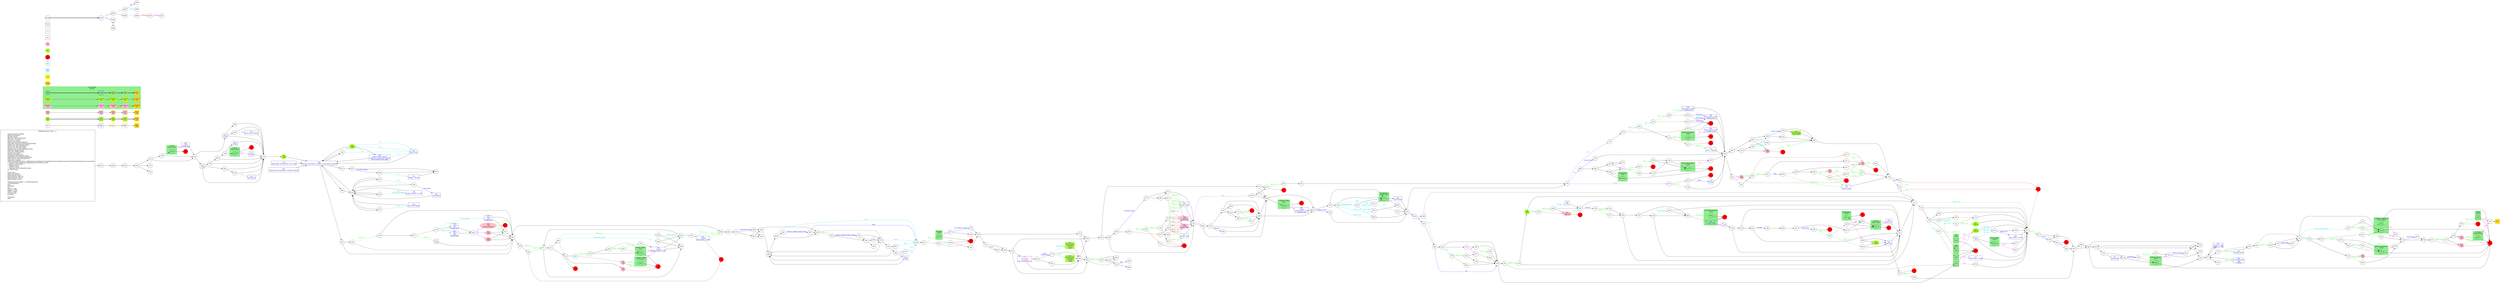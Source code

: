 digraph "Fighting Fantasy: Title" {
	// graph defaults
	rankdir=LR
	mclimit=50
	nodesep=.3 // changes horizontal separation of nodes
	ranksep=.4 // changes vertical separation of nodes
	node [height=.7
		width=.7
		shape=ellipse
		margin=0]
	edge[weight=5]

	// a box for a graph label
	// note that you can override the defaults set above
	title [label = "Fighting Fantasy: Title --/--/--\n\n \
		Light Green Fill: Benefits\l \
		Pink Fill: Penalties\l \
		Red Fill: Death\l \
		Blue Text: Key Items/Events\l \
		Red Text: Lost Items\l \
		Purple Text: Shops\l \
		Blue Line: Forced Items/Events\l \
		Light Blue Text/Line: Optional Items/Events\l \
		Purple Line: Dice Related Events\l \
		Green Line: Stat Test Passed\l \
		Brown Line: Stat Test Failed\l \
		Magenta Line: Combat Related Events\l \
		Grey Text: Riddle Answer\l \
		Grey Line: Hidden Option\l \
		Orange Line: Spells\l \
		Red Line: Possible Error\l \
		Gold/Yellow Fill: Required Nodes\l \
		Light Blue Fill: Recommended Nodes\l \
		Gold Outline: Recommended Path\l \
		Green Box: Combat\l \
		SK/ST/LK/AS/AR/TM/CW/CL: Skill/Stamina/Luck/Attack Strength/Attack Round/Time/Consecutive Win Round/Consecutive Lose Round\l \
		?: Chance of this happening, depending on instructions in text\l \
		*: Special Combat Rules\l \
		-: Negative Status\l \
		+: Positive Status\l \
		^: Damage can be reduced by items\l \
		@: Take 2 items\l\l \
		Starts with:\l \
		Initial Gun Skill: 8\l \
		Initial Reload Skill: 8\l \
		Initial Stamina: 4d6+24\l \
		Initial Physical: 1d6+6\l \
		Initial Mental: 1d6+6\l\l \
		skill/stamina/luck potion: +all SK/ST/LK&1ILK\l \
		3 healing potions\l \
		map\l \
		30 bullets\l \
		gun\l \
		sword (+2off)\l \
		dagger (+1off)\l \
		armor (+2def)\l \
		50 silver gert\l \
		backpack\l\l \
		Comments:\l \
		none\l \
		"
		shape = "box"
		margin = 0.1]

	subgraph Required {
		node [style = "filled" color = "gold" fillcolor = "gold" fontcolor = "blue" shape = "rect"]
		key3
		boo5
		dam5
		monboo5
		mondam5
		mon5
		ending [fontcolor = "black" shape = "octagon"]
		703
	}

	subgraph Required2 {
		node [style = "filled" color = "#FFF700" fillcolor = "#FFF700" fontcolor = "blue" shape = "rect"]
		req2
	}

	subgraph Recommended {
		node [penwidth = 3 color = "gold"]
		txt2
		key2 [shape = "rect" fontcolor = "blue"]
		boo3 [style = "filled" fillcolor = "greenyellow"]
		boo4 [style = "filled" fillcolor = "greenyellow"]
		dam3 [style = "filled" fillcolor = "pink"]
		dam4 [style = "filled" fillcolor = "pink"]
		monboo3 [style = "filled" fillcolor = "greenyellow"]
		monboo4 [style = "filled" fillcolor = "greenyellow"]
		mondam3 [style = "filled" fillcolor = "pink"]
		mondam4 [style = "filled" fillcolor = "pink"]
		mon3
		mon4
	}
	
	subgraph Optional {
		node [style = "filled" color = "paleturquoise1" fillcolor = "paleturquoise1" fontcolor = "blue" shape = "rect"]
		opt
	}

	subgraph Combat {
		style = "filled" color = "palegreen2"
		subgraph cluster_MONSTER {
			label = "? MONSTER\n 0/0 0/0"
			mon1 [label = "\N\n text"]
			mon2 [shape = "rect" fontcolor = "blue" label = "\N\n text"]
			mon3 [label = "\N\n text"]
			mon4 [shape = "rect" fontcolor = "blue" label = "\N\n text"]
			mon5 [shape = "rect" fontcolor = "blue" label = "\N\n text"]
			monboo1 [style = "filled" color = "greenyellow" label = "\N\n text"]
			monboo2 [shape = "rect" style = "filled" color = "greenyellow" fontcolor = "blue" label = "\N\n text"]
			monboo3 [label = "\N\n text"]
			monboo4 [shape = "rect" fontcolor = "blue" label = "\N\n text"]
			monboo5 [shape = "rect" fontcolor = "blue" label = "\N\n text"]
			mondam1 [style = "filled" color = "pink" label = "\N\n text"]
			mondam2 [shape = "rect" style = "filled" color = "pink" fontcolor = "blue" label = "\N\n text"]
			mondam3 [label = "\N\n text"]
			mondam4 [shape = "rect" fontcolor = "blue" label = "\N\n text"]
			mondam5 [shape = "rect" fontcolor = "blue" label = "\N\n text"]
		}
		cbt
		
		subgraph cluster_CRAKE {
			label = "2 Crake\n 14/1/1 12/1/1"
			140
		}
		
		subgraph cluster_THUG {
			label = "2 Thug\n 12/2/1 10/1/2"
			789
		}
		
		subgraph cluster_MASKER_GOBLIN {
			label = "2 Masker Goblin\n 8/1/1 8/1/1"
			634
		}
		
		subgraph cluster_MASKER_GOBLIN_2 {
			label = "Masker Goblin\n 9/1/1"
			519
		}
		
		subgraph cluster_ASSASSIN {
			label = "Assassin\n 15/2/2"
			587
		}
		
		subgraph cluster_STICKLE_BACK_SPIDER {
			label = "Stickle-back Spider\n 15/3/2"
			158
		}
		
		subgraph cluster_SWAMP_TROLL_HUNTER {
			label = "Swamp Troll Hunter\n 26/3/2"
			157
		}
		
		subgraph cluster_SWAMP_TROLL {
			label = "Swamp Troll\n 13/2/1"
			184
		}
		
		subgraph cluster_YETI {
			label = "Yeti\n 25/3/3"
			077
			750
			339
		}
		
		subgraph cluster_YETI2 {
			label = "Yeti\n 12/2/1"
			194
		}
		
		subgraph cluster_HOLY_PALADIN {
			label = "Holy Paladin\n 26/4/3"
			444
		}
		
		subgraph cluster_HALFMAN_MUTANT {
			label = "Halfman Mutant\n 25/3/2"
			286
		}
		
		subgraph cluster_CULTIST {
			label = "2 Cultist\n 20/3/2 20/3/2"
			249
		}
		
		subgraph cluster_CULTIST2 {
			label = "Cultist\n 20/3/2"
			429
		}
		
		subgraph cluster_HALFMAN_EXCAVATOR {
			label = "2 Halfman Excavator\n 15/3/3 15/3/3"
			412
			306
		}
		
		subgraph cluster_HALFMAN_EXCAVATOR2 {
			label = "Halfman Excavator\n 15/3/3"
			723
		}
		
		subgraph cluster_LAKEMAN {
			label = "2 Lakeman\n 16/3/2 15/3/2"
			787
		}
		
		subgraph cluster_GIANT_FIRE_SCORPION {
			label = "Giant Fire Scorpion\n 15/3/3"
			482
			695 [shape = "rect" fontcolor = "blue" label = "\N\n -some equip"]
		}
		
		subgraph cluster_ZOMBIE {
			label = "2 Zombie\n 12/3/1 11/3/1"
			647
		}
		
		subgraph cluster_NIGHTWALKER {
			label = "Nightwalker\n 25/3/3"
			687
		}
		
		subgraph cluster_MASKER_GOBLIN3 {
			label = "2 Masker Goblin\n 8/1/1"
			150
		}
	}

	subgraph Death {
		node [style = "filled" color = "red"]
		ddt
		024
		027
		035
		056
		061
		069
		123
		171
		172
		199
		214
		250
		252
		260
		270
		314
		316
		374
		398
		419
		457
		528
		568
		577
		658
		659
		731
		741
		744
		778
		790
	}

	subgraph Boost {
		node [style = "filled" color = "greenyellow"]
		bst
		boo1 [label = "\N\n text"]
		boo2 [shape = "rect" fontcolor = "blue" label = "\N\n text"]
		boo3 [label = "\N\n text"]
		boo4 [shape = "rect" fontcolor = "blue" label = "\N\n text"]
		boo5 [shape = "rect" fontcolor = "blue" label = "\N\n text"]
		120 [label = "\N\n +all LP"]
		236 [shape = "rect" fontcolor = "blue" label = "\N\n improved gun\n 10 bullets\n +3GUN\n +2REL"]
		394 [shape = "rect" fontcolor = "blue" label = "\N\n ring of health\n +5LP/+5ILP"]
		411 [shape = "rect" fontcolor = "blue" label = "\N\n improved gun\n 10 bullets\n +3GUN\n +2REL"]
		487 [label = "\N\n +25LP"]
		613 [label = "\N\n +all LP"]
		619 [label = "\N\n +all LP"]
		768 [label = "\N\n +3LP"]
		793 [label = "\N\n +2LP"]
	}

	subgraph Damage {
		node [style = "filled" color = "pink"]
		ddg
		dam1 [label = "\N\n text"]
		dam2 [shape = "rect" fontcolor = "blue" label = "\N\n text"]
		dam3 [label = "\N\n text"]
		dam4 [shape = "rect" fontcolor = "blue" label = "\N\n text"]
		dam5 [shape = "rect" fontcolor = "blue" label = "\N\n text"]
		092 [shape = "rect" fontcolor = "blue" label = "\N\n -1PHY\n witch's staff"]
		181 [label = "\N\n -10LP"]
		183 [label = "\N\n -2LP"]
		228 [label = "\N\n -10LP"]
		247 [label = "\N\n -2d6+2LP"]
		269 [label = "\N\n -1MEN"]
		326 [label = "\N\n -5LP"]
		343 [label = "\N\n -5LP"]
		468 [label = "\N\n -10LP"]
		512 [label = "\N\n -1PHY"]
		559 [label = "\N\n -5LP\n -5ILP (is it both?)"]
		598 [label = "\N\n -5LP"]
		648 [label = "\N\n -5LP"]
		708 [shape = "rect" fontcolor = "blue" label = "\N\n -1MEN\n witch's staff"]
		730 [label = "\N\n -5LP"]
	}

	subgraph Key_Item {
		node [fontcolor = "blue" shape = "rect"]
		kky
		key1 [label = "\N\n text"]
		key2 [label = "\N\n text"]
		key3 [label = "\N\n text"]
		004 [label = "\N\n fine sword (+5 off)\n healing potion"]
		022 [label = "\N\n -some items"]
		026 [label = "\N\n key"]
		049 [label = "\N\n 20 gert"]
		058 [label = "\N\n -1 gert"]
		068 [label = "\N\n lakemen info (human sacrifice, strong glass weapons)"]
		071 [label = "\N\n sword (+2 off)\n dagger (+1 off)"]
		074 [label = "\N\n 15 gert\n goblin sword (+3 off)"]
		088 [label = "\N\n -all gert"]
		118 [label = "\N\n room"]
		122 [label = "\N\n -gun (-1 equip?)"]
		177 [label = "\N\n holy smiter (+5 off)"]
		243 [label = "\N\n blue potion"]
		244 [label = "\N\n healing potion"]
		304 [label = "\N\n 85 gert"]
		312 [label = "\N\n dagger - the key"]
		357 [label = "\N\n stone shires lionmen"]
		360 [label = "\N\n witch's staff"]
		408 [label = "\N\n -blue potion"]
		418 [label = "\N\n nightwalker info (bonerot, how to kill)"]
		428 [label = "\N\n inscribed dagger"]
		430 [label = "\N\n -sword\n -gun\n broken gun"]
		432 [label = "\N\n -gun"]
		436 [label = "\N\n -torch"]
		439 [label = "\N\n loaded gun"]
		458 [label = "\N\n gold coin"]
		462 [label = "\N\n wagonrider info (nomads in wheeled wagons)"]
		478 [label = "\N\n fine sword (+5 off)\n healing potion"]
		491 [label = "\N\n -1 gert"]
		492 [label = "\N\n 2 healing potion\n gun\n 5 bullets"]
		500 [label = "\N\n magical leather (+3 def)"]
		527 [label = "\N\n witch's staff"]
		539 [label = "\N\n gold coin"]
		549 [label = "\N\n cultist loathe emperor\n cultist turn victims into hybrids\n cultist practice dark magic"]
		561 [label = "\N\n holy water"]
		584 [label = "\N\n -sword\n -gun\n broken gun"]
		599 [label = "\N\n 15 gert\n swamp map"]
		616 [label = "\N\n 15 gert\n glass spear (+3 off)"]
		632 [label = "\N\n holy smiter (+5 off)"]
		700 [label = "\N\n -sword\n -gun\n broken gun"]
		713 [label = "\N\n torch"]
		729 [label = "\N\n fine sword (+5 off)\n healing potion"]
		733 [label = "\N\n furs\n bow & arrow"]
		765 [label = "\N\n 25 gert\n goblin sword (+3 off)\n lakeman child"]
	}
	
	subgraph Shop {
		node [fontcolor = "purple" shape = "rect"]
		shp
		shop1 [label = "\N\n text"]
		233 [label = "\N\n 10g: sword\n 5g: dagger\n 15g: steppehound fur"]
	}

	mon1 -> mon2 -> mon3 -> mon4 -> mon5 [penwidth = 3]
	boo1 -> boo2 -> boo3 -> boo4 -> boo5 [penwidth = 3]
	dam1 -> dam2 -> dam3 -> dam4 -> dam5
	txt1 -> key1 -> txt2 -> key2 -> key3
	monboo1 -> monboo2 -> monboo3 -> monboo4 -> monboo5
	mondam1 -> mondam2 -> mondam3 -> mondam4 -> mondam5

	myTitle -> z001 [penwidth = 3]
	z001 -> z002 [color = "purple" fontcolor = "purple" label = "1-3"]
	z001 -> z003 [color = "purple" fontcolor = "purple" label = "4-6"]
	z002 -> z004 [color = "green" fontcolor = "green" label = "LK"]
	z002 -> z005 [color = "brown"]
	z003 -> z006 [dir = "both"]
	z004 -> z007 [color = "blue" fontcolor = "blue" label = "req"]
	z004 -> z008 [color = "cyan3" fontcolor = "cyan3" label = "-opt"]
	z005 -> z009 [color = "grey" fontcolor = "grey" label = "info"]
	z009 -> z010 [color = "crimson" fontcolor = "crimson" label = "error(?)"]
	z010 -> z011 [color = "magenta" fontcolor = "magenta" label = "escape"]
	{
		rank = same
		z003
		z006
	}

	title -> 001
	001 -> 289
//	002 -> 
//	003 -> 
	004 -> 354
//	005 -> 
//	006 -> 
//	007 -> 
//	008 -> 
//	009 -> 
//	010 -> 
//	011 -> 
	012 -> 354
	013 -> 148
	013 -> 787
//	014 -> 
	015 -> 143
//	016 -> 
	017 -> 624 [color = "green" fontcolor = "green" label = "MEN>=16"]
	017 -> 457 [color = "brown"]
	018 -> 732
	018 -> 404
//	019 -> 
//	020 -> 
//	021 -> 
	022 -> 018
//	023 -> 
//	025 -> 
	026 -> 745
//	028 -> 
//	029 -> 
	030 -> 062 [color = "green" fontcolor = "green" label = "PHY>=18"]
	030 -> 616 [color = "brown"]
//	031 -> 
	032 -> 415
	033 -> 298
	033 -> 636
	034 -> 274
//	036 -> 
	037 -> 432 [color = "green" fontcolor = "green" label = "GUN>=18"]
	037 -> 339 [color = "brown"]
	038 -> 346
	038 -> 050
//	039 -> 
	040 -> 722 [color = "cyan3" fontcolor = "cyan3" label = "snake poison"]
	040 -> 794
	041 -> 493 [color = "green" fontcolor = "green" label = "PHY>=16"]
	041 -> 142 [color = "brown"]
//	042 -> 
	043 -> 729 [color = "blue" fontcolor = "blue" label = "antivenom"]
	043 -> 314
//	044 -> 
//	045 -> 
	046 -> 571 [color = "green" fontcolor = "green" label = "PHY>=16"]
	046 -> 658 [color = "brown"]
	047 -> 556
//	048 -> 
	049 -> 130
	050 -> 442 [color = "purple" fontcolor = "purple" label = "2-6"]
	050 -> 790 [color = "purple" fontcolor = "purple" label = "1"]
	051 -> 669
	051 -> 647
//	052 -> 
	053 -> 471
	054 -> 179
//	055 -> 
//	057 -> 
	058 -> 595
	058 -> 324
	058 -> 130
	059 -> 656
	059 -> 361
//	060 -> 
	062 -> 032
//	063 -> 
	064 -> 344 [color = "green" fontcolor = "green" label = "MEN>=18"]
	064 -> 113 [color = "brown"]
	065 -> 157
	065 -> 144
	066 -> 538 [color = "blue" fontcolor = "blue" label = "fur"]
	066 -> 623
//	067 -> 
	068 -> 580
	068 -> 728
	068 -> 672
	068 -> 453
	070 -> 325
	070 -> 723
	071 -> 477
//	072 -> 
//	073 -> 
	074 -> 569
	074 -> 223
	075 -> 392 [color = "cyan3" fontcolor = "cyan3" label = "-15g"]
	075 -> 253
//	076 -> 
	077 -> 575 [color = "magenta" fontcolor = "magenta" label = "win"]
	077 -> 744
//	078 -> 
	285 -> 079 [dir = back]
//	080 -> 
//	081 -> 
//	082 -> 
//	083 -> 
//	084 -> 
	085 -> 388
	086 -> 054
	087 -> 666
	088 -> 130
//	089 -> 
	090 -> 239
	091 -> 278 [color = "blue" fontcolor = "blue" label = "saw lentican soldier"]
	091 -> 300
	092 -> 361
//	093 -> 
//	094 -> 
//	095 -> 
	096 -> 184
	096 -> 513
//	097 -> 
	098 -> 441
	098 -> 435
	098 -> 246 [color = "cyan3" fontcolor = "cyan3" label = "room"]
//	099 -> 
//	100 -> 
//	101 -> 
	102 -> 074
	103 -> 477
//	104 -> 
	105 -> 262 [color = "green" fontcolor = "green" label = "MEN>=14"]
	105 -> 247 [color = "brown"]
	106 -> 243 [color = "cyan3" fontcolor = "cyan3" label = "-5g"]
	106 -> 130
	107 -> 128
//	108 -> 
	109 -> 206
	109 -> 034
//	110 -> 
	111 -> 611 [color = "green" fontcolor = "green" label = "PHY>=16"]
	111 -> 199 [color = "brown"]
//	112 -> 
	113 -> 270
//	114 -> 
//	115 -> 
	116 -> 331 [color = "cyan3" fontcolor = "cyan3" label = "-20g"]
	116 -> 787
//	117 -> 
	118 -> 098
//	119 -> 
	120 -> 539
//	121 -> 
	122 -> 354
	124 -> 319
	124 -> 351
//	125 -> 
	126 -> 483 [color = "blue" fontcolor = "blue" label = "loaded gun"]
	126 -> 286
//	127 -> 
	128 -> 231 [color = "blue" fontcolor = "blue" label = "furs"]
	128 -> 381
//	129 -> 
	130 -> 793
//	131 -> 
	132 -> 759
	132 -> 471
	133 -> 768
	133 -> 311
//	134 -> 
//	135 -> 
//	136 -> 
//	137 -> 
	138 -> 354
	139 -> 471
	140 -> 599 [color = "magenta" fontcolor = "magenta" label = "win"]
	140 -> 056
//	141 -> 
	142 -> 734 [color = "cyan3" fontcolor = "cyan3" label = "gun"]
	142 -> 187 [color = "cyan3" fontcolor = "cyan3" label = "arrow & snake poison"]
	142 -> 412
	143 -> 434 [color = "blue" fontcolor = "blue" label = "taken over fort"]
	143 -> 079
	144 -> 157
	144 -> 475
//	145 -> 
//	146 -> 
//	147 -> 
	148 -> 684 [color = "cyan3" fontcolor = "cyan3" label = "crake's egg"]
	148 -> 232 [color = "cyan3" fontcolor = "cyan3" label = "steppehound fur"]
	148 -> 372 [color = "cyan3" fontcolor = "cyan3" label = "witch's staff"]
	148 -> 116 [color = "cyan3" fontcolor = "cyan3" label = "gold"]
	148 -> 787
//	149 -> 
	150 -> 765 [color = "magenta" fontcolor = "magenta" label = "win"]
	150 -> 123
//	151 -> 
	152 -> 118
	152 -> 246 [color = "cyan3" fontcolor = "cyan3" label = "room"]
	153 -> 503 [color = "green" fontcolor = "green" label = "MEN>=16"]
	153 -> 043 [color = "brown"]
	154 -> 538
//	155 -> 
//	156 -> 
	157 -> 475 [color = "magenta" fontcolor = "magenta" label = "win"]
	157 -> 577
	158 -> 004 [color = "magenta" fontcolor = "magenta" label = "win"]
	158 -> 398
//	159 -> 
//	160 -> 
//	161 -> 
//	162 -> 
//	163 -> 
	164 -> 692
	165 -> 128
//	166 -> 
//	167 -> 
//	168 -> 
	169 -> 559 [color = "purple" fontcolor = "purple" label = "1-2"]
	169 -> 269 [color = "purple" fontcolor = "purple" label = "3-4"]
	169 -> 512 [color = "purple" fontcolor = "purple" label = "5-6"]
//	170 -> 
//	173 -> 
//	174 -> 
	175 -> 627 [color = "magenta" fontcolor = "magenta" label = "win"]
	175 -> 195
//	176 -> 
	177 -> 471
	178 -> 439 [color = "cyan3" fontcolor = "cyan3" label = "gun"]
	178 -> 126
	179 -> 229 [color = "blue" fontcolor = "blue" label = "look-a-like"]
	179 -> 784
//	180 -> 
	181 -> 249 [color = "green" fontcolor = "green" label = "LP>0"]
	181 -> 250 [color = "brown"]
	182 -> 704 [color = "green" fontcolor = "green" label = "MEN>=14"]
	182 -> 501 [color = "brown"]
	183 -> 412 [color = "green" fontcolor = "green" label = "LP>0"]
	183 -> 250 [color = "brown"]
	184 -> 096 [color = "magenta" fontcolor = "magenta" label = "win"]
	184 -> 577
	185 -> 109
	185 -> 274
//	186 -> 
	187 -> 302 [color = "green" fontcolor = "green" label = "PHY>=16"]
	187 -> 327 [color = "brown"]
	188 -> 669
	188 -> 647
//	189 -> 
//	190 -> 
	191 -> 678 [color = "green" fontcolor = "green" label = "GUN>=16"]
	191 -> 730 [color = "brown"]
//	192 -> 
//	193 -> 
	194 -> 619 [color = "magenta" fontcolor = "magenta" label = "win"]
	194 -> 744
	195 -> 538
//	196 -> 
	197 -> 157
	197 -> 144
//	198 -> 
//	200 -> 
	201 -> 178
	201 -> 285
	202 -> 538
//	203 -> 
//	204 -> 
//	205 -> 
	206 -> 274
	207 -> 436 [color = "blue" fontcolor = "blue" label = "torch"]
	207 -> 214
//	208 -> 
//	209 -> 
//	210 -> 
	211 -> 296
	211 -> 318
//	212 -> 
	213 -> 361
//	215 -> 
	216 -> 158 [color = "green" fontcolor = "green" label = "PHY>=18"]
	216 -> 437 [color = "brown"]
//	217 -> 
	218 -> 233
	218 -> 576
	218 -> 646
//	219 -> 
//	220 -> 
	221 -> 513
	221 -> 447
	222 -> 386
	222 -> 597
	223 -> 030 [color = "cyan3" fontcolor = "cyan3" label = "-???"]
	223 -> 571
	224 -> 118
	224 -> 435
	225 -> 627
	225 -> 154
//	226 -> 
//	227 -> 
	228 -> 249 [color = "green" fontcolor = "green" label = "LP>0"]
	228 -> 250 [color = "brown"]
	229 -> 784
//	230 -> 
	231 -> 311
	232 -> 684 [color = "cyan3" fontcolor = "cyan3" label = "crake's egg"]
	232 -> 372 [color = "cyan3" fontcolor = "cyan3" label = "witch's staff"]
	232 -> 116 [color = "cyan3" fontcolor = "cyan3" label = "gold"]
	232 -> 787
	233 -> 443
	233 -> 556
//	234 -> 
//	235 -> 
	236 -> 556
	237 -> 133 [color = "green" fontcolor = "green" label = "MEN>=16"]
	237 -> 077 [color = "brown"]
//	238 -> 
	239 -> 621
	239 -> 608
	240 -> 389
	240 -> 130
	241 -> 729 [color = "blue" fontcolor = "blue" label = "antivenom"]
	241 -> 314
	242 -> 563
	242 -> 351
	243 -> 130
	244 -> 516
//	245 -> 
	246 -> 507
	247 -> 745 [color = "green" fontcolor = "green" label = "LP>0"]
	247 -> 260 [color = "brown"]
	248 -> 665
	248 -> 181
	249 -> 272 [color = "magenta" fontcolor = "magenta" label = "win"]
	249 -> 250
//	251 -> 
	253 -> 338
	253 -> 414
	253 -> 075
	253 -> 068
//	254 -> 
	255 -> 064 [color = "green" fontcolor = "green" label = "PHY>=14"]
	255 -> 612 [color = "brown"]
//	256 -> 
	257 -> 397 [color = "green" fontcolor = "green" label = "PHY>=18"]
	257 -> 741 [color = "brown"]
//	258 -> 
//	259 -> 
	261 -> 412
	262 -> 026 [color = "cyan3" fontcolor = "cyan3" label = "the key"]
	262 -> 247
	262 -> 745
//	263 -> 
	264 -> 213
	264 -> 671
//	265 -> 
//	266 -> 
//	267 -> 
//	268 -> 
	269 -> 725
	269 -> 501
	271 -> 087 [color = "blue" fontcolor = "blue" label = "church"]
	271 -> 666
	272 -> 703
//	273 -> 
	274 -> 222
	274 -> 118
	274 -> 246 [color = "cyan3" fontcolor = "cyan3" label = "room"]
//	275 -> 
//	276 -> 
	277 -> 138 [color = "green" fontcolor = "green" label = "PHY>=16"]
	277 -> 207 [color = "brown"]
	278 -> 749
	279 -> 142
//	280 -> 
//	281 -> 
//	282 -> 
//	283 -> 
//	284 -> 
	285 -> 353
	285 -> 201
	285 -> 103
	286 -> 143 [color = "magenta" fontcolor = "magenta" label = "win"]
	286 -> 250
	287 -> 564
//	288 -> 
	289 -> 400
//	290 -> 
//	291 -> 
//	292 -> 
//	293 -> 
//	294 -> 
	295 -> 124
	296 -> 626 [color = "green" fontcolor = "green" label = "PHY>=14"]
	296 -> 318 [color = "brown"]
	296 -> 588 [color = "cyan3" fontcolor = "cyan3" label = "-invisibility potion"]
//	297 -> 
	298 -> 140
	298 -> 636
	299 -> 471
	300 -> 749
	301 -> 388
	301 -> 085
	302 -> 349 [color = "green" fontcolor = "green" label = "PHY>=16"]
	302 -> 306 [color = "brown"]
//	303 -> 
	304 -> 118
	304 -> 246 [color = "cyan3" fontcolor = "cyan3" label = "room"]
//	305 -> 
	306 -> 605 [color = "magenta" fontcolor = "magenta" label = "win"]
	306 -> 250
	307 -> 737 [color = "green" fontcolor = "green" label = "MEN>=18"]
	307 -> 228 [color = "brown"]
//	308 -> 
//	309 -> 
//	310 -> 
	311 -> 471 [color = "green" fontcolor = "green" label = "MEN>=18"]
	311 -> 132 [color = "brown"]
	312 -> 609
	313 -> 257
	313 -> 608
//	315 -> 
//	317 -> 
	318 -> 191 [color = "cyan3" fontcolor = "cyan3" label = "gun"]
	318 -> 343
	318 -> 171
	319 -> 641
	319 -> 351
//	320 -> 
//	321 -> 
//	322 -> 
//	323 -> 
	324 -> 357 [color = "cyan3" fontcolor = "cyan3" label = "-2g"]
	324 -> 130
	325 -> 363 [color = "green" fontcolor = "green" label = "REL>=18"]
	325 -> 723 [color = "brown"]
	326 -> 542 [color = "green" fontcolor = "green" label = "LP>0"]
	326 -> 419 [color = "brown"]
	327 -> 412
//	328 -> 
//	329 -> 
//	330 -> 
	331 -> 018
	332 -> 469 [color = "green" fontcolor = "green" label = "PHY>=14"]
	332 -> 241 [color = "brown"]
	333 -> 492 [color = "green" fontcolor = "green" label = "MEN>=18"]
	333 -> 477 [color = "brown"]
	334 -> 752 [color = "blue" fontcolor = "blue" label = "witch's staff"]
	334 -> 552
//	335 -> 
//	336 -> 
	337 -> 279 [color = "blue" fontcolor = "blue" label = "look-a-like"]
	337 -> 142
	338 -> 500 [color = "cyan3" fontcolor = "cyan3" label = "-40g/\n -all healing potions"]
	338 -> 253
	339 -> 177 [color = "magenta" fontcolor = "magenta" label = "win"]
	339 -> 744
//	340 -> 
//	341 -> 
	342 -> 468
	342 -> 358
	343 -> 634 [color = "green" fontcolor = "green" label = "LP>0"]
	343 -> 172 [color = "brown"]
	344 -> 467
	344 -> 767
//	345 -> 
	346 -> 301
//	347 -> 
	348 -> 360 [color = "green" fontcolor = "green" label = "MEN>=18"]
	348 -> 708 [color = "brown" fontcolor = "brown" label = "MEN>=16"]
	348 -> 092 [color = "brown" fontcolor = "brown" label = "MEN>=14"]
	348 -> 270 [color = "brown"]
	349 -> 179
//	350 -> 
	351 -> 311
//	352 -> 
	353 -> 285
	354 -> 405
	354 -> 479
//	355 -> 
	356 -> 632 [color = "blue" fontcolor = "blue" label = "golden coin"]
	356 -> 139
	357 -> 130
	358 -> 334
	358 -> 625 [color = "cyan3" fontcolor = "cyan3" label = "holy water"]
	359 -> 102 [color = "green" fontcolor = "green" label = "GUN>=14"]
	359 -> 519 [color = "brown"]
	360 -> 361
	361 -> 409 [color = "purple" fontcolor = "purple" label = "4-6"]
	361 -> 582 [color = "purple" fontcolor = "purple" label = "1-3"]
	362 -> 359 [color = "green" fontcolor = "green" label = "PHY>=18"]
	362 -> 519 [color = "brown"]
	363 -> 054 [color = "green" fontcolor = "green" label = "GUN>=16"]
	363 -> 723
//	364 -> 
	365 -> 312 [color = "cyan3" fontcolor = "cyan3" label = "-1g"]
	365 -> 609
//	366 -> 
//	367 -> 
	368 -> 066 [color = "green" fontcolor = "green" label = "LP>0"]
	368 -> 568 [color = "brown"]
//	369 -> 
//	370 -> 
//	371 -> 
	372 -> 696
//	373 -> 
	375 -> 639 [color = "blue" fontcolor = "blue" label = "lakeman"]
	375 -> 702
	375 -> 239
	376 -> 430 [color = "cyan3" fontcolor = "cyan3" label = "healing potion"]
	376 -> 584 [color = "cyan3" fontcolor = "cyan3" label = "blue potion"]
	376 -> 700
	377 -> 480
	378 -> 225 [color = "green" fontcolor = "green" label = "GUN>=14"]
	378 -> 683 [color = "brown"]
//	379 -> 
	380 -> 360 [color = "green" fontcolor = "green" label = "MEN>=18"]
	380 -> 708 [color = "brown" fontcolor = "brown" label = "MEN>=16"]
	380 -> 092 [color = "brown" fontcolor = "brown" label = "MEN>=14"]
	380 -> 270 [color = "brown"]
	381 -> 311 [color = "green" fontcolor = "green" label = "LP>0"]
	381 -> 568 [color = "brown"]
//	382 -> 
//	383 -> 
	384 -> 769 [color = "green" fontcolor = "green" label = "MEN>=18"]
	384 -> 027 [color = "brown"]
//	385 -> 
	386 -> 152 [color = "purple" fontcolor = "purple" label = "1-4"]
	386 -> 304 [color = "purple" fontcolor = "purple" label = "5-6"]
//	387 -> 
	388 -> 353
	388 -> 201
	388 -> 103
	389 -> 706
	389 -> 130
//	390 -> 
//	391 -> 
	392 -> 408 [color = "blue" fontcolor = "blue" label = "blue potion"]
	392 -> 253
//	393 -> 
	394 -> 165
//	395 -> 
//	396 -> 
	397 -> 541
	399 -> 611 [color = "green" fontcolor = "green" label = "PHY>=16"]
	399 -> 239 [color = "brown"]
	400 -> 620
//	401 -> 
//	402 -> 
//	403 -> 
	404 -> 515 [color = "blue" fontcolor = "blue" label = "fur"]
	404 -> 368
	405 -> 562
	405 -> 342
//	406 -> 
//	407 -> 
	408 -> 253
	409 -> 452
	409 -> 608
//	410 -> 
	411 -> 556
	412 -> 605 [color = "magenta" fontcolor = "magenta" label = "win"]
	412 -> 250
//	413 -> 
	414 -> 428 [color = "cyan3" fontcolor = "cyan3" label = "-15g"]
	414 -> 253
	415 -> 486 [color = "blue" fontcolor = "blue" label = "wagonrider info"]
	415 -> 504
//	416 -> 
//	417 -> 
	418 -> 068
//	420 -> 
//	421 -> 
//	422 -> 
//	423 -> 
	424 -> 399
	424 -> 111
//	425 -> 
	426 -> 571 [color = "green" fontcolor = "green" label = "PHY>=18"]
	426 -> 046 [color = "brown"]
//	427 -> 
	428 -> 253
	429 -> 272 [color = "magenta" fontcolor = "magenta" label = "win"]
	429 -> 250
	430 -> 725
	430 -> 501
//	431 -> 
	432 -> 444
	432 -> 356 [color = "cyan3" fontcolor = "cyan3" label = "lost city"]
	432 -> 471
	433 -> 384 [color = "blue" fontcolor = "blue" label = "holy water"]
	433 -> 051
	434 -> 285
	435 -> 591 [color = "green" fontcolor = "green" label = "MEN>=16"]
	435 -> 274 [color = "brown"]
	436 -> 354
	437 -> 122 [color = "green" fontcolor = "green" label = "PHY>=18"]
	437 -> 035 [color = "brown"]
	438 -> 197
	439 -> 126
	440 -> 221
	440 -> 096
	441 -> 657 [color = "blue" fontcolor = "blue" label = "lentican soldiers farkle woods"]
	442 -> 301
	443 -> 772 [color = "blue" fontcolor = "blue" label = "gun/\n broken gun"]
	443 -> 047
	444 -> 053 [color = "magenta" fontcolor = "magenta" label = "win"]
	444 -> 511
//	445 -> 
//	446 -> 
	447 -> 221
//	448 -> 
//	449 -> 
//	450 -> 
//	451 -> 
	452 -> 257
	452 -> 608
	453 -> 182
	453 -> 501
//	454 -> 
//	455 -> 
//	456 -> 
	458 -> 351
//	459 -> 
//	460 -> 
//	461 -> 
	462 -> 068
//	463 -> 
//	464 -> 
//	465 -> 
//	466 -> 
	467 -> 527 [color = "green" fontcolor = "green" label = "MEN>=16"]
	467 -> 270 [color = "brown"]
	468 -> 165 [color = "green" fontcolor = "green" label = "LP>0"]
	468 -> 731 [color = "brown"]
	469 -> 478 [color = "green" fontcolor = "green" label = "GUN>=16"]
	469 -> 630 [color = "brown"]
	470 -> 749
	471 -> 601 [color = "green" fontcolor = "green" label = "LP>0"]
	471 -> 568 [color = "brown"]
//	472 -> 
//	473 -> 
	474 -> 070 [color = "green" fontcolor = "green" label = "GUN>=16"]
	474 -> 261 [color = "brown"]
	475 -> 354
	476 -> 264
	476 -> 213
	477 -> 333
	477 -> 071
	477 -> 777
	478 -> 354
	479 -> 287 [color = "purple" fontcolor = "purple" label = "5-6"]
	479 -> 598 [color = "purple" fontcolor = "purple" label = "1-4"]
	480 -> 701
	480 -> 351
//	481 -> 
	482 -> 295 [color = "magenta" fontcolor = "magenta" label = "win"]
	482 -> 778
	483 -> 015 [color = "green" fontcolor = "green" label = "GUN>=16"]
	483 -> 286 [color = "brown"]
//	484 -> 
//	485 -> 
	486 -> 224
	486 -> 198
	487 -> 561 [color = "cyan3" fontcolor = "cyan3" label = "-5g"]
	487 -> 068
	487 -> 549
//	488 -> 
	489 -> 120
	489 -> 539
	490 -> 733 [color = "green" fontcolor = "green" label = "GUN>=18"]
	490 -> 592 [color = "brown"]
	491 -> 664
	491 -> 240
	491 -> 130
	492 -> 477
	493 -> 337
	493 -> 142
	494 -> 490 [color = "green" fontcolor = "green" label = "REL>=16"]
	494 -> 648 [color = "brown"]
//	495 -> 
//	496 -> 
//	497 -> 
//	498 -> 
//	499 -> 
	500 -> 253
	501 -> 426
	501 -> 062
//	502 -> 
	503 -> 332 [color = "cyan3" fontcolor = "cyan3" label = "gun"]
	503 -> 216
	504 -> 198
	504 -> 224
//	505 -> 
//	506 -> 
	507 -> 587 [color = "green" fontcolor = "green" label = "MEN>=16"]
	507 -> 782 [color = "brown"]
//	508 -> 
//	509 -> 
	510 -> 313
	510 -> 059
	511 -> 471
	512 -> 725
	512 -> 501
	513 -> 438 [color = "green" fontcolor = "green" label = "MEN>=16"]
	513 -> 523 [color = "brown"]
//	514 -> 
	515 -> 066
	516 -> 041
//	517 -> 
//	518 -> 
	519 -> 074 [color = "magenta" fontcolor = "magenta" label = "win"]
	519 -> 172
//	520 -> 
//	521 -> 
//	522 -> 
	523 -> 065 [color = "green" fontcolor = "green" label = "PHY>=16"]
	523 -> 252 [color = "brown"]
//	524 -> 
	525 -> 120
	525 -> 539
//	526 -> 
	527 -> 361
//	529 -> 
//	530 -> 
	531 -> 107 [color = "green" fontcolor = "green" label = "PHY>=16"]
	531 -> 326 [color = "brown"]
//	532 -> 
//	533 -> 
	534 -> 743
	534 -> 606
	535 -> 563
	535 -> 351
	535 -> 242 [color = "cyan3" fontcolor = "cyan3" label = "nightwalkers"]
//	536 -> 
//	537 -> 
	538 -> 237
	538 -> 077
	539 -> 017
	539 -> 351
//	540 -> 
	541 -> 732
	542 -> 128
//	543 -> 
//	544 -> 
//	545 -> 
//	546 -> 
//	547 -> 
//	548 -> 
	549 -> 561 [color = "cyan3" fontcolor = "cyan3" label = "-5g"]
	549 -> 068
//	550 -> 
	551 -> 107 [color = "green" fontcolor = "green" label = "PHY>=16"]
	551 -> 326 [color = "brown"]
	552 -> 165
//	553 -> 
//	554 -> 
//	555 -> 
	556 -> 576
	556 -> 646
//	557 -> 
//	558 -> 
	559 -> 725 [color = "green" fontcolor = "green" label = "LP>0"]
	559 -> 501 [color = "green" fontcolor = "green" label = "LP>0"]
	559 -> 659 [color = "brown"]
//	560 -> 
	561 -> 487 [color = "cyan3" fontcolor = "cyan3" label = "-3g"]
	561 -> 068
	562 -> 334
	562 -> 625 [color = "cyan3" fontcolor = "cyan3" label = "holy water"]
	562 -> 468
	563 -> 482 [color = "green" fontcolor = "green" label = "PHY>=16"]
	563 -> 695 [color = "brown"]
	564 -> 781 [color = "green" fontcolor = "green" label = "MEN>=18"]
	564 -> 531 [color = "brown"]
//	565 -> 
//	566 -> 
//	567 -> 
//	569 -> 
//	570 -> 
	571 -> 569
	571 -> 211
//	572 -> 
//	573 -> 
//	574 -> 
	575 -> 471
	576 -> 510
//	578 -> 
//	579 -> 
	580 -> 253
//	581 -> 
	582 -> 375
	582 -> 608
//	583 -> 
	584 -> 169
	585 -> 534
	585 -> 606
//	586 -> 
	587 -> 091 [color = "magenta" fontcolor = "magenta" label = "win"]
	587 -> 316
	588 -> 569
	588 -> 223
//	589 -> 
//	590 -> 
	591 -> 185 [color = "blue" fontcolor = "blue" label = "lentican soldiers farkle woods"]
	591 -> 109
	592 -> 107 [color = "green" fontcolor = "green" label = "PHY>=16"]
	592 -> 326 [color = "brown"]
//	593 -> 
//	594 -> 
	595 -> 130
//	596 -> 
	597 -> 118
	597 -> 246 [color = "cyan3" fontcolor = "cyan3" label = "room"]
	598 -> 564 [color = "green" fontcolor = "green" label = "LP>0"]
	598 -> 069 [color = "brown"]
	599 -> 636
//	600 -> 
	601 -> 038 [color = "blue" fontcolor = "blue" label = "armor"]
	601 -> 346
//	602 -> 
//	603 -> 
//	604 -> 
	605 -> 179
//	606 -> 
//	607 -> 
	608 -> 621
	608 -> 150
//	609 -> 
//	610 -> 
	611 -> 239
	612 -> 348
	612 -> 380
	613 -> 356 [color = "cyan3" fontcolor = "cyan3" label = "lost city"]
	613 -> 471
//	614 -> 
//	615 -> 
	616 -> 062 [color = "green" fontcolor = "green" label = "PHY>=18"]
	616 -> 658 [color = "brown"]
//	617 -> 
//	618 -> 
	619 -> 356 [color = "cyan3" fontcolor = "cyan3" label = "lost city"]
	619 -> 471
	620 -> 033
	620 -> 716
	620 -> 742
	621 -> 754 [color = "blue" fontcolor = "blue" label = "lakeman child"]
	621 -> 013
//	622 -> 
	623 -> 378 [color = "cyan3" fontcolor = "cyan3" label = "gun"]
	623 -> 175
	623 -> 538
	624 -> 301
	625 -> 165
	626 -> 569
	626 -> 223 [color = "cyan3" fontcolor = "cyan3" label = "-defeat goblin???"]
	627 -> 202 [color = "green" fontcolor = "green" label = "PHY>=18"]
	627 -> 680 [color = "brown"]
//	628 -> 
//	629 -> 
	630 -> 729 [color = "blue" fontcolor = "blue" label = "antivenom"]
	630 -> 314
//	631 -> 
	632 -> 471
//	633 -> 
	634 -> 074 [color = "magenta" fontcolor = "magenta" label = "win"]
	634 -> 172
//	635 -> 
	636 -> 058
	636 -> 491
	637 -> 365 [color = "blue" fontcolor = "blue" label = "inscribed dagger"]
	637 -> 609
//	638 -> 
	639 -> 239
//	640 -> 
	641 -> 164 [color = "blue" fontcolor = "blue" label = "the key"]
	641 -> 351
//	642 -> 
//	643 -> 
//	644 -> 
//	645 -> 
	646 -> 585 [color = "green" fontcolor = "green" label = "MEN>=18"]
	646 -> 606 [color = "brown"]
	647 -> 458 [color = "magenta" fontcolor = "magenta" label = "win"]
	647 -> 061
	648 -> 592 [color = "green" fontcolor = "green" label = "LP>0"]
	648 -> 069 [color = "brown"]
//	649 -> 
//	650 -> 
	651 -> 713 [color = "green" fontcolor = "green" label = "PHY>=16"]
	651 -> 376 [color = "brown"]
//	652 -> 
//	653 -> 
//	654 -> 
//	655 -> 
	656 -> 476 [color = "blue" fontcolor = "blue" label = "unvisible potion"]
	656 -> 255
	657 -> 435
	657 -> 246 [color = "blue" fontcolor = "blue" label = "room"]
//	660 -> 
//	661 -> 
//	662 -> 
//	663 -> 
	664 -> 106
	664 -> 130
	665 -> 429 [color = "green" fontcolor = "green" label = "PHY>=14"]
	665 -> 024 [color = "brown"]
	666 -> 218
//	667 -> 
//	668 -> 
	669 -> 687
	669 -> 647
//	670 -> 
	671 -> 360 [color = "green" fontcolor = "green" label = "MEN>=18"]
	671 -> 092 [color = "brown" fontcolor = "brown" label = "MEN>=14"]
	671 -> 708 [color = "brown"]
	672 -> 637
//	673 -> 
//	674 -> 
//	675 -> 
	676 -> 494
	676 -> 551
//	677 -> 
	678 -> 362
	678 -> 519
//	679 -> 
	680 -> 538
//	681 -> 
//	682 -> 
	683 -> 538
	684 -> 018
//	685 -> 
//	686 -> 
	687 -> 489 [color = "magenta" fontcolor = "magenta" label = "win"]
	687 -> 374
	688 -> 012 [color = "blue" fontcolor = "blue" label = "swamp map"]
	688 -> 440
//	689 -> 
//	690 -> 
//	691 -> 
	692 -> 433
	693 -> 733 [color = "green" fontcolor = "green" label = "GUN>=18"]
	693 -> 676 [color = "brown"]
//	694 -> 
	695 -> 295 [color = "magenta" fontcolor = "magenta" label = "win"]
	695 -> 778
	696 -> 018
//	697 -> 
	698 -> 470
	698 -> 316
//	699 -> 
	700 -> 169
	701 -> 535
	701 -> 563
	702 -> 424
	702 -> 090
	702 -> 239
	704 -> 651
	704 -> 501
	705 -> 377 [color = "green" fontcolor = "green" label = "MEN>=16"]
	705 -> 724 [color = "brown"]
	706 -> 088
	706 -> 789
	707 -> 086 [color = "green" fontcolor = "green" label = "GUN>=18"]
	707 -> 183 [color = "brown"]
	708 -> 361
//	709 -> 
//	710 -> 
//	711 -> 
//	712 -> 
	713 -> 501
//	714 -> 
	715 -> 471
//	716 -> 
//	717 -> 
//	718 -> 
//	719 -> 
//	720 -> 
	721 -> 107 [color = "green" fontcolor = "green" label = "PHY>=16"]
	721 -> 326 [color = "brown"]
	722 -> 613 [color = "green" fontcolor = "green" label = "PHY>=16"]
	722 -> 715 [color = "brown"]
	723 -> 054 [color = "magenta" fontcolor = "magenta" label = "win"]
	723 -> 250
	724 -> 480
	725 -> 501
//	726 -> 
//	727 -> 
	728 -> 487 [color = "cyan3" fontcolor = "cyan3" label = "-3g"]
	728 -> 561 [color = "cyan3" fontcolor = "cyan3" label = "-5g"]
	728 -> 068
	729 -> 354
	730 -> 634 [color = "green" fontcolor = "green" label = "LP>0"]
	730 -> 172 [color = "brown"]
	732 -> 774 [color = "purple" fontcolor = "purple" label = "2-5"]
	732 -> 688 [color = "purple" fontcolor = "purple" label = "6-10"]
	732 -> 277 [color = "purple" fontcolor = "purple" label = "11-12"]
	733 -> 128
	734 -> 474
	734 -> 707
//	735 -> 
//	736 -> 
	737 -> 248
	737 -> 228
//	738 -> 
//	739 -> 
//	740 -> 
//	742 -> 
	743 -> 245 [color = "blue" fontcolor = "blue" label = "gun"]
	743 -> 099
	745 -> 705 [color = "blue" fontcolor = "blue" label = "the key"]
	745 -> 311
//	746 -> 
//	747 -> 
//	748 -> 
	749 -> 271
	749 -> 753
	750 -> 619 [color = "magenta" fontcolor = "magenta" label = "win"]
	750 -> 744
//	751 -> 
	752 -> 394
	752 -> 165
	753 -> 576
	753 -> 646
	754 -> 018
//	755 -> 
//	756 -> 
//	757 -> 
//	758 -> 
	759 -> 299
	759 -> 037 [color = "cyan3" fontcolor = "cyan3" label = "gun"]
	759 -> 040 [color = "cyan3" fontcolor = "cyan3" label = "bow"]
	759 -> 750
//	760 -> 
//	761 -> 
//	762 -> 
//	763 -> 
//	764 -> 
	765 -> 621
//	766 -> 
	767 -> 360 [color = "green" fontcolor = "green" label = "MEN>=18"]
	767 -> 092 [color = "brown" fontcolor = "brown" label = "MEN>=14"]
	767 -> 708 [color = "brown"]
	768 -> 105 [color = "cyan3" fontcolor = "cyan3" label = "-torch"]
	768 -> 311
	769 -> 525 [color = "green" fontcolor = "green" label = "PHY>=14"]
	769 -> 188 [color = "brown"]
//	770 -> 
//	771 -> 
	772 -> 236 [color = "cyan3" fontcolor = "cyan3" label = "-75g"]
	772 -> 411 [color = "cyan3" fontcolor = "cyan3" label = "gold feather"]
	772 -> 556
//	773 -> 
	774 -> 153
//	775 -> 
//	776 -> 
	777 -> 244 [color = "green" fontcolor = "green" label = "MEN>=18"]
	777 -> 516 [color = "brown"]
//	779 -> 
//	780 -> 
	781 -> 693 [color = "blue" fontcolor = "blue" label = "gun"]
	781 -> 721
	782 -> 698 [color = "green" fontcolor = "green" label = "LP>0"]
	782 -> 316 [color = "brown"]
//	783 -> 
	784 -> 307
//	785 -> 
//	786 -> 
	787 -> 696 [color = "magenta" fontcolor = "magenta" label = "win"]
	787 -> 022
//	788 -> 
	789 -> 049 [color = "magenta" fontcolor = "magenta" label = "win"]
	789 -> 528
//	791 -> 
//	792 -> 
	793 -> 068
	794 -> 194 [color = "green" fontcolor = "green" label = "PHY>=16"]
	794 -> 715 [color = "brown"]
//	795 -> 
//	796 -> 
//	797 -> 
//	798 -> 
//	799 -> 
//	800 -> 
}

